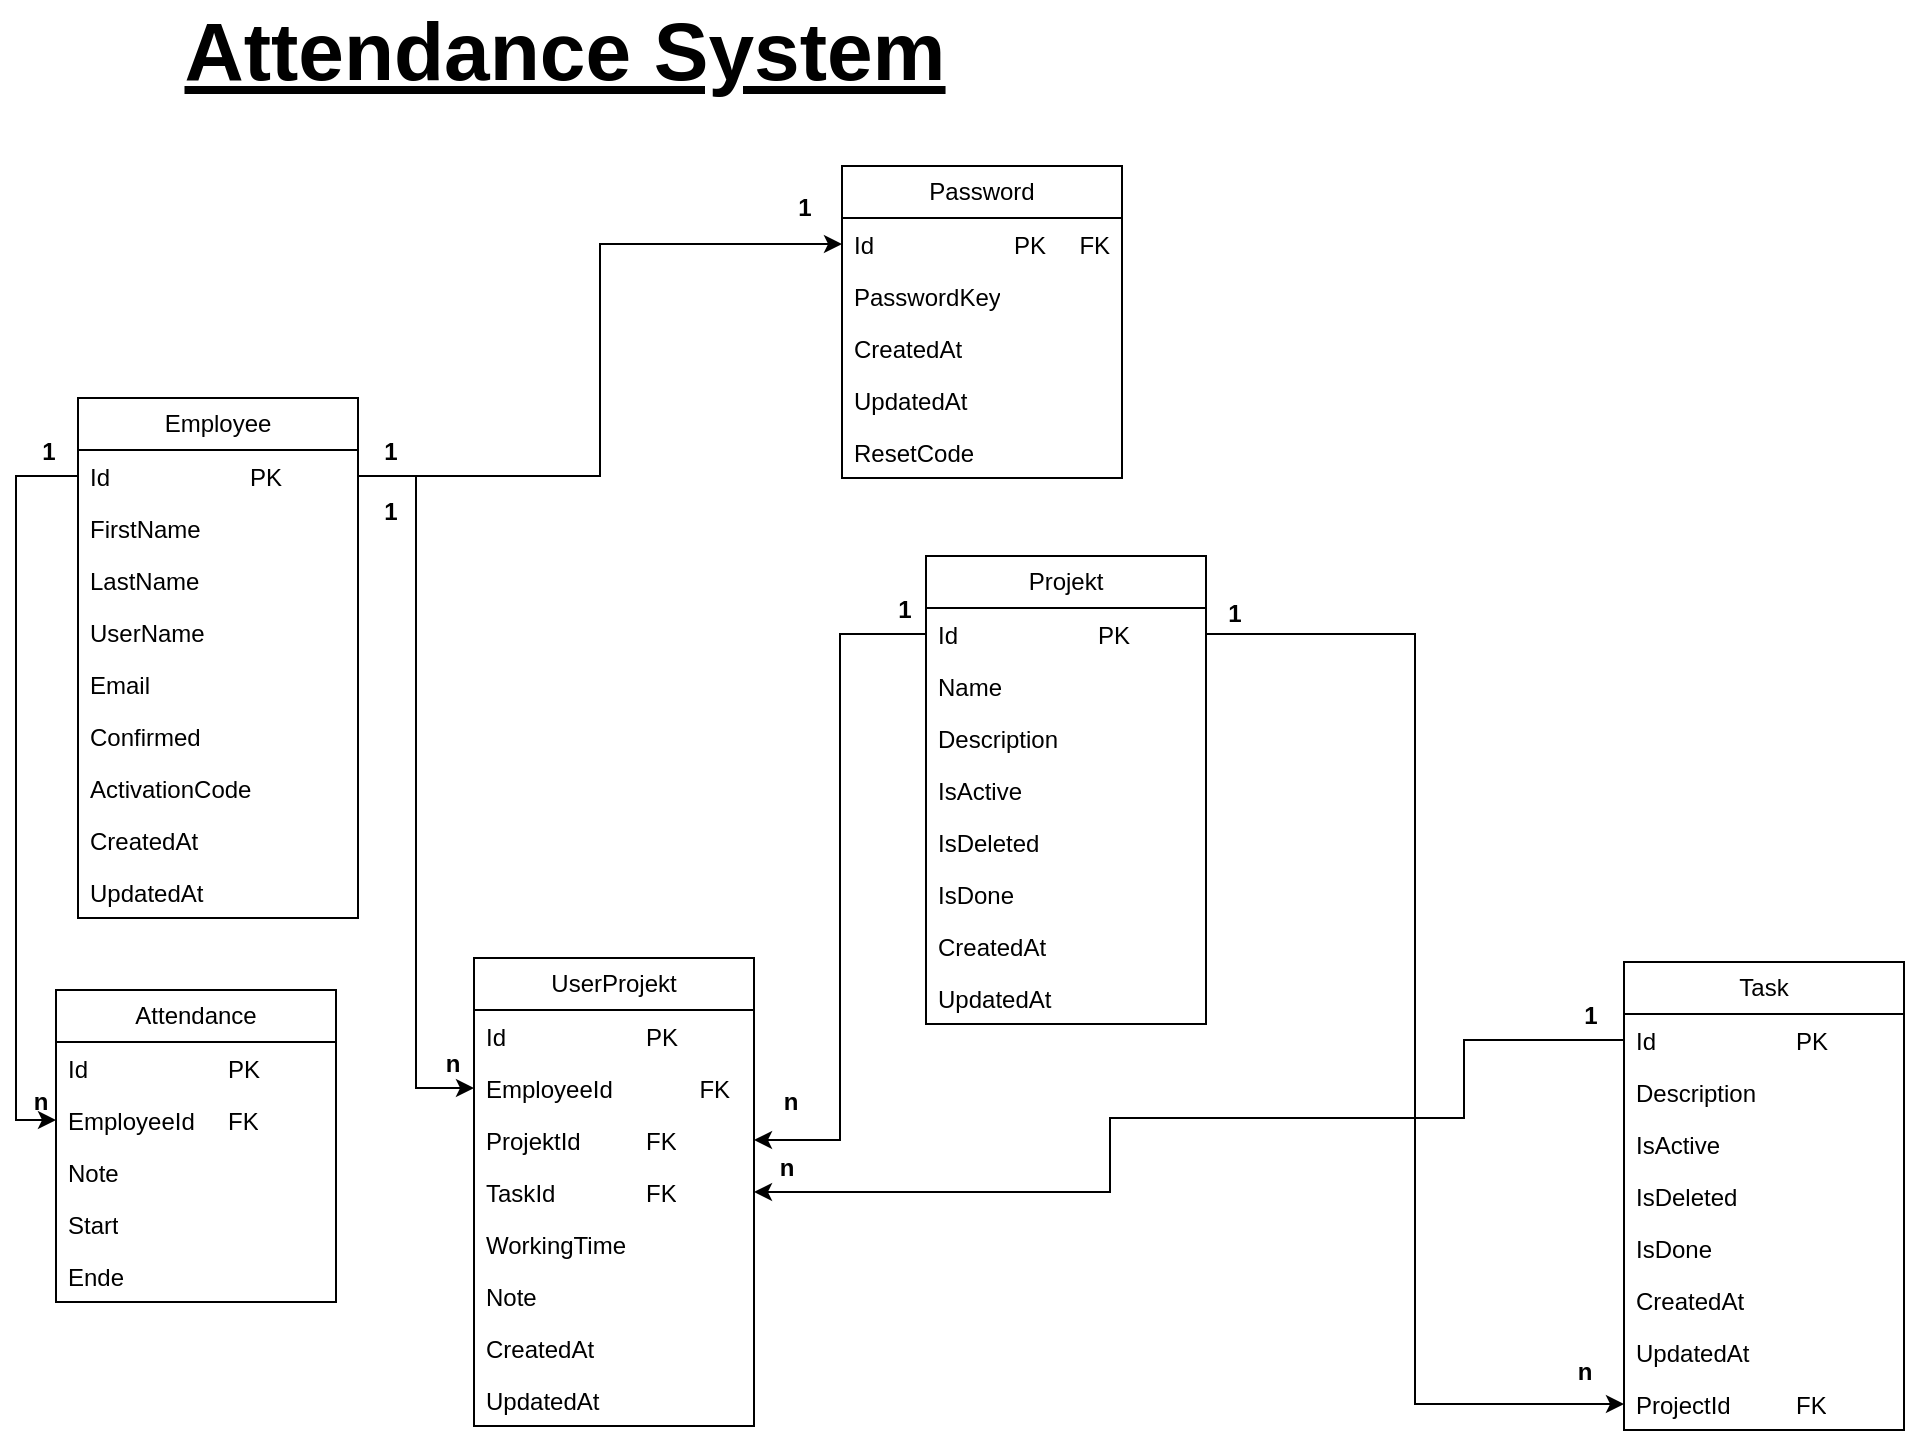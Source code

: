 <mxfile version="22.1.2" type="device">
  <diagram name="Seite-1" id="FmI3MSQv0W91ye_2zMUB">
    <mxGraphModel dx="3338" dy="1580" grid="0" gridSize="10" guides="1" tooltips="1" connect="1" arrows="1" fold="1" page="0" pageScale="1" pageWidth="827" pageHeight="1169" math="0" shadow="0">
      <root>
        <mxCell id="0" />
        <mxCell id="1" parent="0" />
        <mxCell id="mkq8JBW4GmbuPMJKmgKw-1" value="Employee" style="swimlane;fontStyle=0;childLayout=stackLayout;horizontal=1;startSize=26;fillColor=none;horizontalStack=0;resizeParent=1;resizeParentMax=0;resizeLast=0;collapsible=1;marginBottom=0;whiteSpace=wrap;html=1;" parent="1" vertex="1">
          <mxGeometry x="-1" y="107" width="140" height="260" as="geometry" />
        </mxCell>
        <mxCell id="mkq8JBW4GmbuPMJKmgKw-2" value="Id&lt;span style=&quot;white-space: pre;&quot;&gt;&#x9;&lt;/span&gt;&lt;span style=&quot;white-space: pre;&quot;&gt;&#x9;&lt;/span&gt;&lt;span style=&quot;white-space: pre;&quot;&gt;&#x9;&lt;/span&gt;PK" style="text;strokeColor=none;fillColor=none;align=left;verticalAlign=top;spacingLeft=4;spacingRight=4;overflow=hidden;rotatable=0;points=[[0,0.5],[1,0.5]];portConstraint=eastwest;whiteSpace=wrap;html=1;" parent="mkq8JBW4GmbuPMJKmgKw-1" vertex="1">
          <mxGeometry y="26" width="140" height="26" as="geometry" />
        </mxCell>
        <mxCell id="mkq8JBW4GmbuPMJKmgKw-3" value="FirstName" style="text;strokeColor=none;fillColor=none;align=left;verticalAlign=top;spacingLeft=4;spacingRight=4;overflow=hidden;rotatable=0;points=[[0,0.5],[1,0.5]];portConstraint=eastwest;whiteSpace=wrap;html=1;" parent="mkq8JBW4GmbuPMJKmgKw-1" vertex="1">
          <mxGeometry y="52" width="140" height="26" as="geometry" />
        </mxCell>
        <mxCell id="mkq8JBW4GmbuPMJKmgKw-4" value="LastName" style="text;strokeColor=none;fillColor=none;align=left;verticalAlign=top;spacingLeft=4;spacingRight=4;overflow=hidden;rotatable=0;points=[[0,0.5],[1,0.5]];portConstraint=eastwest;whiteSpace=wrap;html=1;" parent="mkq8JBW4GmbuPMJKmgKw-1" vertex="1">
          <mxGeometry y="78" width="140" height="26" as="geometry" />
        </mxCell>
        <mxCell id="mkq8JBW4GmbuPMJKmgKw-5" value="UserName" style="text;strokeColor=none;fillColor=none;align=left;verticalAlign=top;spacingLeft=4;spacingRight=4;overflow=hidden;rotatable=0;points=[[0,0.5],[1,0.5]];portConstraint=eastwest;whiteSpace=wrap;html=1;" parent="mkq8JBW4GmbuPMJKmgKw-1" vertex="1">
          <mxGeometry y="104" width="140" height="26" as="geometry" />
        </mxCell>
        <mxCell id="mkq8JBW4GmbuPMJKmgKw-6" value="Email" style="text;strokeColor=none;fillColor=none;align=left;verticalAlign=top;spacingLeft=4;spacingRight=4;overflow=hidden;rotatable=0;points=[[0,0.5],[1,0.5]];portConstraint=eastwest;whiteSpace=wrap;html=1;" parent="mkq8JBW4GmbuPMJKmgKw-1" vertex="1">
          <mxGeometry y="130" width="140" height="26" as="geometry" />
        </mxCell>
        <mxCell id="mkq8JBW4GmbuPMJKmgKw-7" value="Confirmed" style="text;strokeColor=none;fillColor=none;align=left;verticalAlign=top;spacingLeft=4;spacingRight=4;overflow=hidden;rotatable=0;points=[[0,0.5],[1,0.5]];portConstraint=eastwest;whiteSpace=wrap;html=1;" parent="mkq8JBW4GmbuPMJKmgKw-1" vertex="1">
          <mxGeometry y="156" width="140" height="26" as="geometry" />
        </mxCell>
        <mxCell id="mkq8JBW4GmbuPMJKmgKw-8" value="ActivationCode" style="text;strokeColor=none;fillColor=none;align=left;verticalAlign=top;spacingLeft=4;spacingRight=4;overflow=hidden;rotatable=0;points=[[0,0.5],[1,0.5]];portConstraint=eastwest;whiteSpace=wrap;html=1;" parent="mkq8JBW4GmbuPMJKmgKw-1" vertex="1">
          <mxGeometry y="182" width="140" height="26" as="geometry" />
        </mxCell>
        <mxCell id="mkq8JBW4GmbuPMJKmgKw-17" value="CreatedAt" style="text;strokeColor=none;fillColor=none;align=left;verticalAlign=top;spacingLeft=4;spacingRight=4;overflow=hidden;rotatable=0;points=[[0,0.5],[1,0.5]];portConstraint=eastwest;whiteSpace=wrap;html=1;" parent="mkq8JBW4GmbuPMJKmgKw-1" vertex="1">
          <mxGeometry y="208" width="140" height="26" as="geometry" />
        </mxCell>
        <mxCell id="mkq8JBW4GmbuPMJKmgKw-18" value="UpdatedAt" style="text;strokeColor=none;fillColor=none;align=left;verticalAlign=top;spacingLeft=4;spacingRight=4;overflow=hidden;rotatable=0;points=[[0,0.5],[1,0.5]];portConstraint=eastwest;whiteSpace=wrap;html=1;" parent="mkq8JBW4GmbuPMJKmgKw-1" vertex="1">
          <mxGeometry y="234" width="140" height="26" as="geometry" />
        </mxCell>
        <mxCell id="mkq8JBW4GmbuPMJKmgKw-9" value="Password" style="swimlane;fontStyle=0;childLayout=stackLayout;horizontal=1;startSize=26;fillColor=none;horizontalStack=0;resizeParent=1;resizeParentMax=0;resizeLast=0;collapsible=1;marginBottom=0;whiteSpace=wrap;html=1;" parent="1" vertex="1">
          <mxGeometry x="381" y="-9" width="140" height="156" as="geometry" />
        </mxCell>
        <mxCell id="mkq8JBW4GmbuPMJKmgKw-10" value="Id&lt;span style=&quot;white-space: pre;&quot;&gt;&#x9;&lt;/span&gt;&lt;span style=&quot;white-space: pre;&quot;&gt;&#x9;&lt;/span&gt;&lt;span style=&quot;white-space: pre;&quot;&gt;&#x9;&lt;/span&gt;PK&amp;nbsp; &amp;nbsp; &amp;nbsp;FK" style="text;strokeColor=none;fillColor=none;align=left;verticalAlign=top;spacingLeft=4;spacingRight=4;overflow=hidden;rotatable=0;points=[[0,0.5],[1,0.5]];portConstraint=eastwest;whiteSpace=wrap;html=1;" parent="mkq8JBW4GmbuPMJKmgKw-9" vertex="1">
          <mxGeometry y="26" width="140" height="26" as="geometry" />
        </mxCell>
        <mxCell id="mkq8JBW4GmbuPMJKmgKw-11" value="PasswordKey" style="text;strokeColor=none;fillColor=none;align=left;verticalAlign=top;spacingLeft=4;spacingRight=4;overflow=hidden;rotatable=0;points=[[0,0.5],[1,0.5]];portConstraint=eastwest;whiteSpace=wrap;html=1;" parent="mkq8JBW4GmbuPMJKmgKw-9" vertex="1">
          <mxGeometry y="52" width="140" height="26" as="geometry" />
        </mxCell>
        <mxCell id="mkq8JBW4GmbuPMJKmgKw-12" value="CreatedAt" style="text;strokeColor=none;fillColor=none;align=left;verticalAlign=top;spacingLeft=4;spacingRight=4;overflow=hidden;rotatable=0;points=[[0,0.5],[1,0.5]];portConstraint=eastwest;whiteSpace=wrap;html=1;" parent="mkq8JBW4GmbuPMJKmgKw-9" vertex="1">
          <mxGeometry y="78" width="140" height="26" as="geometry" />
        </mxCell>
        <mxCell id="mkq8JBW4GmbuPMJKmgKw-13" value="UpdatedAt" style="text;strokeColor=none;fillColor=none;align=left;verticalAlign=top;spacingLeft=4;spacingRight=4;overflow=hidden;rotatable=0;points=[[0,0.5],[1,0.5]];portConstraint=eastwest;whiteSpace=wrap;html=1;" parent="mkq8JBW4GmbuPMJKmgKw-9" vertex="1">
          <mxGeometry y="104" width="140" height="26" as="geometry" />
        </mxCell>
        <mxCell id="mkq8JBW4GmbuPMJKmgKw-14" value="ResetCode" style="text;strokeColor=none;fillColor=none;align=left;verticalAlign=top;spacingLeft=4;spacingRight=4;overflow=hidden;rotatable=0;points=[[0,0.5],[1,0.5]];portConstraint=eastwest;whiteSpace=wrap;html=1;" parent="mkq8JBW4GmbuPMJKmgKw-9" vertex="1">
          <mxGeometry y="130" width="140" height="26" as="geometry" />
        </mxCell>
        <mxCell id="mkq8JBW4GmbuPMJKmgKw-19" style="edgeStyle=orthogonalEdgeStyle;rounded=0;orthogonalLoop=1;jettySize=auto;html=1;" parent="1" source="mkq8JBW4GmbuPMJKmgKw-2" target="mkq8JBW4GmbuPMJKmgKw-10" edge="1">
          <mxGeometry relative="1" as="geometry" />
        </mxCell>
        <mxCell id="mkq8JBW4GmbuPMJKmgKw-20" value="1" style="text;align=center;fontStyle=1;verticalAlign=middle;spacingLeft=3;spacingRight=3;strokeColor=none;rotatable=0;points=[[0,0.5],[1,0.5]];portConstraint=eastwest;html=1;" parent="1" vertex="1">
          <mxGeometry x="139" y="121" width="31" height="26" as="geometry" />
        </mxCell>
        <mxCell id="mkq8JBW4GmbuPMJKmgKw-21" value="1" style="text;align=center;fontStyle=1;verticalAlign=middle;spacingLeft=3;spacingRight=3;strokeColor=none;rotatable=0;points=[[0,0.5],[1,0.5]];portConstraint=eastwest;html=1;" parent="1" vertex="1">
          <mxGeometry x="346" y="-1" width="31" height="26" as="geometry" />
        </mxCell>
        <mxCell id="mkq8JBW4GmbuPMJKmgKw-22" value="&lt;font style=&quot;font-size: 41px;&quot;&gt;&lt;u&gt;Attendance System&lt;/u&gt;&lt;/font&gt;" style="text;align=center;fontStyle=1;verticalAlign=middle;spacingLeft=3;spacingRight=3;strokeColor=none;rotatable=0;points=[[0,0.5],[1,0.5]];portConstraint=eastwest;html=1;" parent="1" vertex="1">
          <mxGeometry x="25" y="-92" width="433" height="51" as="geometry" />
        </mxCell>
        <mxCell id="mkq8JBW4GmbuPMJKmgKw-23" value="Projekt" style="swimlane;fontStyle=0;childLayout=stackLayout;horizontal=1;startSize=26;fillColor=none;horizontalStack=0;resizeParent=1;resizeParentMax=0;resizeLast=0;collapsible=1;marginBottom=0;whiteSpace=wrap;html=1;" parent="1" vertex="1">
          <mxGeometry x="423" y="186" width="140" height="234" as="geometry" />
        </mxCell>
        <mxCell id="mkq8JBW4GmbuPMJKmgKw-24" value="Id&lt;span style=&quot;white-space: pre;&quot;&gt;&#x9;&lt;/span&gt;&lt;span style=&quot;white-space: pre;&quot;&gt;&#x9;&lt;/span&gt;&lt;span style=&quot;white-space: pre;&quot;&gt;&#x9;&lt;/span&gt;PK" style="text;strokeColor=none;fillColor=none;align=left;verticalAlign=top;spacingLeft=4;spacingRight=4;overflow=hidden;rotatable=0;points=[[0,0.5],[1,0.5]];portConstraint=eastwest;whiteSpace=wrap;html=1;" parent="mkq8JBW4GmbuPMJKmgKw-23" vertex="1">
          <mxGeometry y="26" width="140" height="26" as="geometry" />
        </mxCell>
        <mxCell id="mkq8JBW4GmbuPMJKmgKw-25" value="Name" style="text;strokeColor=none;fillColor=none;align=left;verticalAlign=top;spacingLeft=4;spacingRight=4;overflow=hidden;rotatable=0;points=[[0,0.5],[1,0.5]];portConstraint=eastwest;whiteSpace=wrap;html=1;" parent="mkq8JBW4GmbuPMJKmgKw-23" vertex="1">
          <mxGeometry y="52" width="140" height="26" as="geometry" />
        </mxCell>
        <mxCell id="mkq8JBW4GmbuPMJKmgKw-26" value="Description" style="text;strokeColor=none;fillColor=none;align=left;verticalAlign=top;spacingLeft=4;spacingRight=4;overflow=hidden;rotatable=0;points=[[0,0.5],[1,0.5]];portConstraint=eastwest;whiteSpace=wrap;html=1;" parent="mkq8JBW4GmbuPMJKmgKw-23" vertex="1">
          <mxGeometry y="78" width="140" height="26" as="geometry" />
        </mxCell>
        <mxCell id="mkq8JBW4GmbuPMJKmgKw-27" value="IsActive" style="text;strokeColor=none;fillColor=none;align=left;verticalAlign=top;spacingLeft=4;spacingRight=4;overflow=hidden;rotatable=0;points=[[0,0.5],[1,0.5]];portConstraint=eastwest;whiteSpace=wrap;html=1;" parent="mkq8JBW4GmbuPMJKmgKw-23" vertex="1">
          <mxGeometry y="104" width="140" height="26" as="geometry" />
        </mxCell>
        <mxCell id="mkq8JBW4GmbuPMJKmgKw-28" value="IsDeleted" style="text;strokeColor=none;fillColor=none;align=left;verticalAlign=top;spacingLeft=4;spacingRight=4;overflow=hidden;rotatable=0;points=[[0,0.5],[1,0.5]];portConstraint=eastwest;whiteSpace=wrap;html=1;" parent="mkq8JBW4GmbuPMJKmgKw-23" vertex="1">
          <mxGeometry y="130" width="140" height="26" as="geometry" />
        </mxCell>
        <mxCell id="mkq8JBW4GmbuPMJKmgKw-30" value="IsDone" style="text;strokeColor=none;fillColor=none;align=left;verticalAlign=top;spacingLeft=4;spacingRight=4;overflow=hidden;rotatable=0;points=[[0,0.5],[1,0.5]];portConstraint=eastwest;whiteSpace=wrap;html=1;" parent="mkq8JBW4GmbuPMJKmgKw-23" vertex="1">
          <mxGeometry y="156" width="140" height="26" as="geometry" />
        </mxCell>
        <mxCell id="mkq8JBW4GmbuPMJKmgKw-31" value="CreatedAt" style="text;strokeColor=none;fillColor=none;align=left;verticalAlign=top;spacingLeft=4;spacingRight=4;overflow=hidden;rotatable=0;points=[[0,0.5],[1,0.5]];portConstraint=eastwest;whiteSpace=wrap;html=1;" parent="mkq8JBW4GmbuPMJKmgKw-23" vertex="1">
          <mxGeometry y="182" width="140" height="26" as="geometry" />
        </mxCell>
        <mxCell id="mkq8JBW4GmbuPMJKmgKw-32" value="UpdatedAt" style="text;strokeColor=none;fillColor=none;align=left;verticalAlign=top;spacingLeft=4;spacingRight=4;overflow=hidden;rotatable=0;points=[[0,0.5],[1,0.5]];portConstraint=eastwest;whiteSpace=wrap;html=1;" parent="mkq8JBW4GmbuPMJKmgKw-23" vertex="1">
          <mxGeometry y="208" width="140" height="26" as="geometry" />
        </mxCell>
        <mxCell id="mkq8JBW4GmbuPMJKmgKw-33" value="Task" style="swimlane;fontStyle=0;childLayout=stackLayout;horizontal=1;startSize=26;fillColor=none;horizontalStack=0;resizeParent=1;resizeParentMax=0;resizeLast=0;collapsible=1;marginBottom=0;whiteSpace=wrap;html=1;" parent="1" vertex="1">
          <mxGeometry x="772" y="389" width="140" height="234" as="geometry" />
        </mxCell>
        <mxCell id="mkq8JBW4GmbuPMJKmgKw-34" value="Id&lt;span style=&quot;white-space: pre;&quot;&gt;&#x9;&lt;/span&gt;&lt;span style=&quot;white-space: pre;&quot;&gt;&#x9;&lt;/span&gt;&lt;span style=&quot;white-space: pre;&quot;&gt;&#x9;&lt;/span&gt;PK" style="text;strokeColor=none;fillColor=none;align=left;verticalAlign=top;spacingLeft=4;spacingRight=4;overflow=hidden;rotatable=0;points=[[0,0.5],[1,0.5]];portConstraint=eastwest;whiteSpace=wrap;html=1;" parent="mkq8JBW4GmbuPMJKmgKw-33" vertex="1">
          <mxGeometry y="26" width="140" height="26" as="geometry" />
        </mxCell>
        <mxCell id="mkq8JBW4GmbuPMJKmgKw-36" value="Description" style="text;strokeColor=none;fillColor=none;align=left;verticalAlign=top;spacingLeft=4;spacingRight=4;overflow=hidden;rotatable=0;points=[[0,0.5],[1,0.5]];portConstraint=eastwest;whiteSpace=wrap;html=1;" parent="mkq8JBW4GmbuPMJKmgKw-33" vertex="1">
          <mxGeometry y="52" width="140" height="26" as="geometry" />
        </mxCell>
        <mxCell id="mkq8JBW4GmbuPMJKmgKw-37" value="IsActive" style="text;strokeColor=none;fillColor=none;align=left;verticalAlign=top;spacingLeft=4;spacingRight=4;overflow=hidden;rotatable=0;points=[[0,0.5],[1,0.5]];portConstraint=eastwest;whiteSpace=wrap;html=1;" parent="mkq8JBW4GmbuPMJKmgKw-33" vertex="1">
          <mxGeometry y="78" width="140" height="26" as="geometry" />
        </mxCell>
        <mxCell id="mkq8JBW4GmbuPMJKmgKw-38" value="IsDeleted" style="text;strokeColor=none;fillColor=none;align=left;verticalAlign=top;spacingLeft=4;spacingRight=4;overflow=hidden;rotatable=0;points=[[0,0.5],[1,0.5]];portConstraint=eastwest;whiteSpace=wrap;html=1;" parent="mkq8JBW4GmbuPMJKmgKw-33" vertex="1">
          <mxGeometry y="104" width="140" height="26" as="geometry" />
        </mxCell>
        <mxCell id="mkq8JBW4GmbuPMJKmgKw-40" value="IsDone" style="text;strokeColor=none;fillColor=none;align=left;verticalAlign=top;spacingLeft=4;spacingRight=4;overflow=hidden;rotatable=0;points=[[0,0.5],[1,0.5]];portConstraint=eastwest;whiteSpace=wrap;html=1;" parent="mkq8JBW4GmbuPMJKmgKw-33" vertex="1">
          <mxGeometry y="130" width="140" height="26" as="geometry" />
        </mxCell>
        <mxCell id="mkq8JBW4GmbuPMJKmgKw-41" value="CreatedAt" style="text;strokeColor=none;fillColor=none;align=left;verticalAlign=top;spacingLeft=4;spacingRight=4;overflow=hidden;rotatable=0;points=[[0,0.5],[1,0.5]];portConstraint=eastwest;whiteSpace=wrap;html=1;" parent="mkq8JBW4GmbuPMJKmgKw-33" vertex="1">
          <mxGeometry y="156" width="140" height="26" as="geometry" />
        </mxCell>
        <mxCell id="mkq8JBW4GmbuPMJKmgKw-42" value="UpdatedAt" style="text;strokeColor=none;fillColor=none;align=left;verticalAlign=top;spacingLeft=4;spacingRight=4;overflow=hidden;rotatable=0;points=[[0,0.5],[1,0.5]];portConstraint=eastwest;whiteSpace=wrap;html=1;" parent="mkq8JBW4GmbuPMJKmgKw-33" vertex="1">
          <mxGeometry y="182" width="140" height="26" as="geometry" />
        </mxCell>
        <mxCell id="Tu_0Imkn0IXJYZg8tZyp-1" value="ProjectId&lt;span style=&quot;white-space: pre;&quot;&gt;&#x9;&lt;/span&gt;&lt;span style=&quot;white-space: pre;&quot;&gt;&#x9;&lt;/span&gt;FK" style="text;strokeColor=none;fillColor=none;align=left;verticalAlign=top;spacingLeft=4;spacingRight=4;overflow=hidden;rotatable=0;points=[[0,0.5],[1,0.5]];portConstraint=eastwest;whiteSpace=wrap;html=1;" vertex="1" parent="mkq8JBW4GmbuPMJKmgKw-33">
          <mxGeometry y="208" width="140" height="26" as="geometry" />
        </mxCell>
        <mxCell id="mkq8JBW4GmbuPMJKmgKw-44" value="1" style="text;align=center;fontStyle=1;verticalAlign=middle;spacingLeft=3;spacingRight=3;strokeColor=none;rotatable=0;points=[[0,0.5],[1,0.5]];portConstraint=eastwest;html=1;" parent="1" vertex="1">
          <mxGeometry x="561" y="202" width="31" height="26" as="geometry" />
        </mxCell>
        <mxCell id="mkq8JBW4GmbuPMJKmgKw-46" value="UserProjekt" style="swimlane;fontStyle=0;childLayout=stackLayout;horizontal=1;startSize=26;fillColor=none;horizontalStack=0;resizeParent=1;resizeParentMax=0;resizeLast=0;collapsible=1;marginBottom=0;whiteSpace=wrap;html=1;" parent="1" vertex="1">
          <mxGeometry x="197" y="387" width="140" height="234" as="geometry" />
        </mxCell>
        <mxCell id="mkq8JBW4GmbuPMJKmgKw-47" value="Id&lt;span style=&quot;white-space: pre;&quot;&gt;&#x9;&lt;/span&gt;&lt;span style=&quot;white-space: pre;&quot;&gt;&#x9;&lt;/span&gt;&lt;span style=&quot;white-space: pre;&quot;&gt;&#x9;&lt;/span&gt;PK" style="text;strokeColor=none;fillColor=none;align=left;verticalAlign=top;spacingLeft=4;spacingRight=4;overflow=hidden;rotatable=0;points=[[0,0.5],[1,0.5]];portConstraint=eastwest;whiteSpace=wrap;html=1;" parent="mkq8JBW4GmbuPMJKmgKw-46" vertex="1">
          <mxGeometry y="26" width="140" height="26" as="geometry" />
        </mxCell>
        <mxCell id="mkq8JBW4GmbuPMJKmgKw-48" value="EmployeeId&lt;span style=&quot;white-space: pre;&quot;&gt;&#x9;&lt;/span&gt;&lt;span style=&quot;white-space: pre;&quot;&gt;&#x9;&lt;/span&gt;FK" style="text;strokeColor=none;fillColor=none;align=left;verticalAlign=top;spacingLeft=4;spacingRight=4;overflow=hidden;rotatable=0;points=[[0,0.5],[1,0.5]];portConstraint=eastwest;whiteSpace=wrap;html=1;" parent="mkq8JBW4GmbuPMJKmgKw-46" vertex="1">
          <mxGeometry y="52" width="140" height="26" as="geometry" />
        </mxCell>
        <mxCell id="mkq8JBW4GmbuPMJKmgKw-49" value="ProjektId&lt;span style=&quot;white-space: pre;&quot;&gt;&#x9;&lt;/span&gt;&lt;span style=&quot;white-space: pre;&quot;&gt;&#x9;&lt;/span&gt;FK" style="text;strokeColor=none;fillColor=none;align=left;verticalAlign=top;spacingLeft=4;spacingRight=4;overflow=hidden;rotatable=0;points=[[0,0.5],[1,0.5]];portConstraint=eastwest;whiteSpace=wrap;html=1;" parent="mkq8JBW4GmbuPMJKmgKw-46" vertex="1">
          <mxGeometry y="78" width="140" height="26" as="geometry" />
        </mxCell>
        <mxCell id="mkq8JBW4GmbuPMJKmgKw-50" value="&lt;span style=&quot;text-align: center;&quot;&gt;Task&lt;/span&gt;Id&lt;span style=&quot;white-space: pre;&quot;&gt;&#x9;&lt;/span&gt;&lt;span style=&quot;white-space: pre;&quot;&gt;&#x9;&lt;/span&gt;FK" style="text;strokeColor=none;fillColor=none;align=left;verticalAlign=top;spacingLeft=4;spacingRight=4;overflow=hidden;rotatable=0;points=[[0,0.5],[1,0.5]];portConstraint=eastwest;whiteSpace=wrap;html=1;" parent="mkq8JBW4GmbuPMJKmgKw-46" vertex="1">
          <mxGeometry y="104" width="140" height="26" as="geometry" />
        </mxCell>
        <mxCell id="mkq8JBW4GmbuPMJKmgKw-51" value="WorkingTime" style="text;strokeColor=none;fillColor=none;align=left;verticalAlign=top;spacingLeft=4;spacingRight=4;overflow=hidden;rotatable=0;points=[[0,0.5],[1,0.5]];portConstraint=eastwest;whiteSpace=wrap;html=1;" parent="mkq8JBW4GmbuPMJKmgKw-46" vertex="1">
          <mxGeometry y="130" width="140" height="26" as="geometry" />
        </mxCell>
        <mxCell id="mkq8JBW4GmbuPMJKmgKw-52" value="Note" style="text;strokeColor=none;fillColor=none;align=left;verticalAlign=top;spacingLeft=4;spacingRight=4;overflow=hidden;rotatable=0;points=[[0,0.5],[1,0.5]];portConstraint=eastwest;whiteSpace=wrap;html=1;" parent="mkq8JBW4GmbuPMJKmgKw-46" vertex="1">
          <mxGeometry y="156" width="140" height="26" as="geometry" />
        </mxCell>
        <mxCell id="mkq8JBW4GmbuPMJKmgKw-54" value="CreatedAt" style="text;strokeColor=none;fillColor=none;align=left;verticalAlign=top;spacingLeft=4;spacingRight=4;overflow=hidden;rotatable=0;points=[[0,0.5],[1,0.5]];portConstraint=eastwest;whiteSpace=wrap;html=1;" parent="mkq8JBW4GmbuPMJKmgKw-46" vertex="1">
          <mxGeometry y="182" width="140" height="26" as="geometry" />
        </mxCell>
        <mxCell id="mkq8JBW4GmbuPMJKmgKw-55" value="UpdatedAt" style="text;strokeColor=none;fillColor=none;align=left;verticalAlign=top;spacingLeft=4;spacingRight=4;overflow=hidden;rotatable=0;points=[[0,0.5],[1,0.5]];portConstraint=eastwest;whiteSpace=wrap;html=1;" parent="mkq8JBW4GmbuPMJKmgKw-46" vertex="1">
          <mxGeometry y="208" width="140" height="26" as="geometry" />
        </mxCell>
        <mxCell id="mkq8JBW4GmbuPMJKmgKw-56" style="edgeStyle=orthogonalEdgeStyle;rounded=0;orthogonalLoop=1;jettySize=auto;html=1;entryX=1;entryY=0.5;entryDx=0;entryDy=0;" parent="1" source="mkq8JBW4GmbuPMJKmgKw-24" target="mkq8JBW4GmbuPMJKmgKw-49" edge="1">
          <mxGeometry relative="1" as="geometry" />
        </mxCell>
        <mxCell id="mkq8JBW4GmbuPMJKmgKw-57" style="edgeStyle=orthogonalEdgeStyle;rounded=0;orthogonalLoop=1;jettySize=auto;html=1;exitX=0;exitY=0.5;exitDx=0;exitDy=0;entryX=1;entryY=0.5;entryDx=0;entryDy=0;" parent="1" source="mkq8JBW4GmbuPMJKmgKw-34" target="mkq8JBW4GmbuPMJKmgKw-50" edge="1">
          <mxGeometry relative="1" as="geometry">
            <Array as="points">
              <mxPoint x="692" y="467" />
              <mxPoint x="515" y="467" />
              <mxPoint x="515" y="504" />
            </Array>
          </mxGeometry>
        </mxCell>
        <mxCell id="mkq8JBW4GmbuPMJKmgKw-58" value="1" style="text;align=center;fontStyle=1;verticalAlign=middle;spacingLeft=3;spacingRight=3;strokeColor=none;rotatable=0;points=[[0,0.5],[1,0.5]];portConstraint=eastwest;html=1;" parent="1" vertex="1">
          <mxGeometry x="739" y="403" width="31" height="26" as="geometry" />
        </mxCell>
        <mxCell id="mkq8JBW4GmbuPMJKmgKw-59" value="n" style="text;align=center;fontStyle=1;verticalAlign=middle;spacingLeft=3;spacingRight=3;strokeColor=none;rotatable=0;points=[[0,0.5],[1,0.5]];portConstraint=eastwest;html=1;" parent="1" vertex="1">
          <mxGeometry x="339" y="446" width="31" height="26" as="geometry" />
        </mxCell>
        <mxCell id="mkq8JBW4GmbuPMJKmgKw-60" value="n" style="text;align=center;fontStyle=1;verticalAlign=middle;spacingLeft=3;spacingRight=3;strokeColor=none;rotatable=0;points=[[0,0.5],[1,0.5]];portConstraint=eastwest;html=1;" parent="1" vertex="1">
          <mxGeometry x="337" y="479" width="31" height="26" as="geometry" />
        </mxCell>
        <mxCell id="mkq8JBW4GmbuPMJKmgKw-61" style="edgeStyle=orthogonalEdgeStyle;rounded=0;orthogonalLoop=1;jettySize=auto;html=1;exitX=1;exitY=0.5;exitDx=0;exitDy=0;entryX=0;entryY=0.5;entryDx=0;entryDy=0;" parent="1" source="mkq8JBW4GmbuPMJKmgKw-2" target="mkq8JBW4GmbuPMJKmgKw-48" edge="1">
          <mxGeometry relative="1" as="geometry" />
        </mxCell>
        <mxCell id="mkq8JBW4GmbuPMJKmgKw-62" value="1" style="text;align=center;fontStyle=1;verticalAlign=middle;spacingLeft=3;spacingRight=3;strokeColor=none;rotatable=0;points=[[0,0.5],[1,0.5]];portConstraint=eastwest;html=1;" parent="1" vertex="1">
          <mxGeometry x="139" y="151" width="31" height="26" as="geometry" />
        </mxCell>
        <mxCell id="mkq8JBW4GmbuPMJKmgKw-63" value="n" style="text;align=center;fontStyle=1;verticalAlign=middle;spacingLeft=3;spacingRight=3;strokeColor=none;rotatable=0;points=[[0,0.5],[1,0.5]];portConstraint=eastwest;html=1;" parent="1" vertex="1">
          <mxGeometry x="170" y="427" width="31" height="26" as="geometry" />
        </mxCell>
        <mxCell id="mkq8JBW4GmbuPMJKmgKw-64" value="1" style="text;align=center;fontStyle=1;verticalAlign=middle;spacingLeft=3;spacingRight=3;strokeColor=none;rotatable=0;points=[[0,0.5],[1,0.5]];portConstraint=eastwest;html=1;" parent="1" vertex="1">
          <mxGeometry x="396" y="200" width="31" height="26" as="geometry" />
        </mxCell>
        <mxCell id="mkq8JBW4GmbuPMJKmgKw-65" value="Attendance" style="swimlane;fontStyle=0;childLayout=stackLayout;horizontal=1;startSize=26;fillColor=none;horizontalStack=0;resizeParent=1;resizeParentMax=0;resizeLast=0;collapsible=1;marginBottom=0;whiteSpace=wrap;html=1;" parent="1" vertex="1">
          <mxGeometry x="-12" y="403" width="140" height="156" as="geometry" />
        </mxCell>
        <mxCell id="mkq8JBW4GmbuPMJKmgKw-66" value="Id&lt;span style=&quot;white-space: pre;&quot;&gt;&#x9;&lt;/span&gt;&lt;span style=&quot;white-space: pre;&quot;&gt;&#x9;&lt;/span&gt;&lt;span style=&quot;white-space: pre;&quot;&gt;&#x9;&lt;/span&gt;PK" style="text;strokeColor=none;fillColor=none;align=left;verticalAlign=top;spacingLeft=4;spacingRight=4;overflow=hidden;rotatable=0;points=[[0,0.5],[1,0.5]];portConstraint=eastwest;whiteSpace=wrap;html=1;" parent="mkq8JBW4GmbuPMJKmgKw-65" vertex="1">
          <mxGeometry y="26" width="140" height="26" as="geometry" />
        </mxCell>
        <mxCell id="mkq8JBW4GmbuPMJKmgKw-68" value="EmployeeId&lt;span style=&quot;white-space: pre;&quot;&gt;&#x9;&lt;/span&gt;FK" style="text;strokeColor=none;fillColor=none;align=left;verticalAlign=top;spacingLeft=4;spacingRight=4;overflow=hidden;rotatable=0;points=[[0,0.5],[1,0.5]];portConstraint=eastwest;whiteSpace=wrap;html=1;" parent="mkq8JBW4GmbuPMJKmgKw-65" vertex="1">
          <mxGeometry y="52" width="140" height="26" as="geometry" />
        </mxCell>
        <mxCell id="mkq8JBW4GmbuPMJKmgKw-67" value="Note" style="text;strokeColor=none;fillColor=none;align=left;verticalAlign=top;spacingLeft=4;spacingRight=4;overflow=hidden;rotatable=0;points=[[0,0.5],[1,0.5]];portConstraint=eastwest;whiteSpace=wrap;html=1;" parent="mkq8JBW4GmbuPMJKmgKw-65" vertex="1">
          <mxGeometry y="78" width="140" height="26" as="geometry" />
        </mxCell>
        <mxCell id="mkq8JBW4GmbuPMJKmgKw-69" value="Start" style="text;strokeColor=none;fillColor=none;align=left;verticalAlign=top;spacingLeft=4;spacingRight=4;overflow=hidden;rotatable=0;points=[[0,0.5],[1,0.5]];portConstraint=eastwest;whiteSpace=wrap;html=1;" parent="mkq8JBW4GmbuPMJKmgKw-65" vertex="1">
          <mxGeometry y="104" width="140" height="26" as="geometry" />
        </mxCell>
        <mxCell id="mkq8JBW4GmbuPMJKmgKw-70" value="Ende" style="text;strokeColor=none;fillColor=none;align=left;verticalAlign=top;spacingLeft=4;spacingRight=4;overflow=hidden;rotatable=0;points=[[0,0.5],[1,0.5]];portConstraint=eastwest;whiteSpace=wrap;html=1;" parent="mkq8JBW4GmbuPMJKmgKw-65" vertex="1">
          <mxGeometry y="130" width="140" height="26" as="geometry" />
        </mxCell>
        <mxCell id="mkq8JBW4GmbuPMJKmgKw-73" style="edgeStyle=orthogonalEdgeStyle;rounded=0;orthogonalLoop=1;jettySize=auto;html=1;entryX=0;entryY=0.5;entryDx=0;entryDy=0;" parent="1" source="mkq8JBW4GmbuPMJKmgKw-2" target="mkq8JBW4GmbuPMJKmgKw-68" edge="1">
          <mxGeometry relative="1" as="geometry" />
        </mxCell>
        <mxCell id="mkq8JBW4GmbuPMJKmgKw-74" value="1" style="text;align=center;fontStyle=1;verticalAlign=middle;spacingLeft=3;spacingRight=3;strokeColor=none;rotatable=0;points=[[0,0.5],[1,0.5]];portConstraint=eastwest;html=1;" parent="1" vertex="1">
          <mxGeometry x="-32" y="121" width="31" height="26" as="geometry" />
        </mxCell>
        <mxCell id="mkq8JBW4GmbuPMJKmgKw-75" value="n" style="text;align=center;fontStyle=1;verticalAlign=middle;spacingLeft=3;spacingRight=3;strokeColor=none;rotatable=0;points=[[0,0.5],[1,0.5]];portConstraint=eastwest;html=1;" parent="1" vertex="1">
          <mxGeometry x="-36" y="446" width="31" height="26" as="geometry" />
        </mxCell>
        <mxCell id="Tu_0Imkn0IXJYZg8tZyp-2" style="edgeStyle=orthogonalEdgeStyle;rounded=0;orthogonalLoop=1;jettySize=auto;html=1;entryX=0;entryY=0.5;entryDx=0;entryDy=0;" edge="1" parent="1" source="mkq8JBW4GmbuPMJKmgKw-24" target="Tu_0Imkn0IXJYZg8tZyp-1">
          <mxGeometry relative="1" as="geometry" />
        </mxCell>
        <mxCell id="Tu_0Imkn0IXJYZg8tZyp-3" value="n" style="text;align=center;fontStyle=1;verticalAlign=middle;spacingLeft=3;spacingRight=3;strokeColor=none;rotatable=0;points=[[0,0.5],[1,0.5]];portConstraint=eastwest;html=1;" vertex="1" parent="1">
          <mxGeometry x="736" y="581" width="31" height="26" as="geometry" />
        </mxCell>
      </root>
    </mxGraphModel>
  </diagram>
</mxfile>
